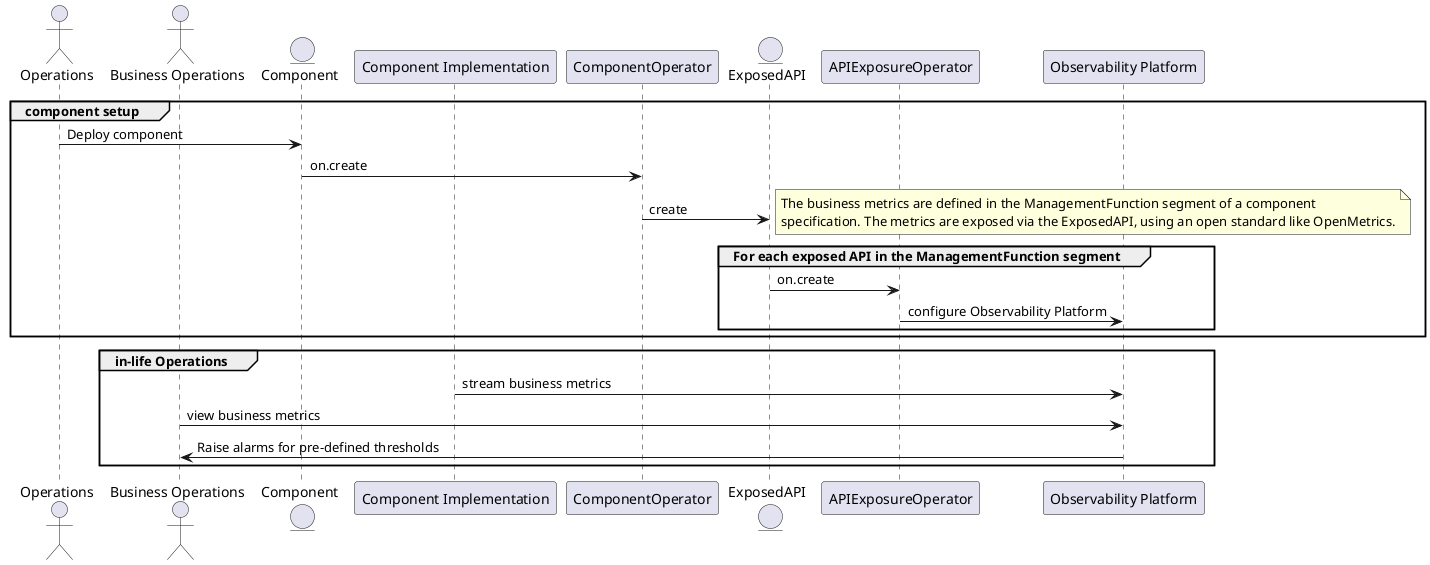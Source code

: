 @startuml

actor Operations
actor "Business Operations"
entity Component
participant "Component Implementation"
participant ComponentOperator
entity ExposedAPI
participant APIExposureOperator
participant "Observability Platform"
group component setup
    Component <- Operations : Deploy component
    Component -> ComponentOperator: on.create 
    ComponentOperator -> ExposedAPI: create
    note right
        The business metrics are defined in the ManagementFunction segment of a component
        specification. The metrics are exposed via the ExposedAPI, using an open standard like OpenMetrics.
    end note
    group For each exposed API in the ManagementFunction segment
        ExposedAPI -> APIExposureOperator: on.create 
        APIExposureOperator -> "Observability Platform" : configure Observability Platform
    end
end
group in-life Operations
    "Component Implementation" -> "Observability Platform" : stream business metrics
    "Business Operations" -> "Observability Platform" : view business metrics
    "Observability Platform" -> "Business Operations" : Raise alarms for pre-defined thresholds
end 

@enduml
